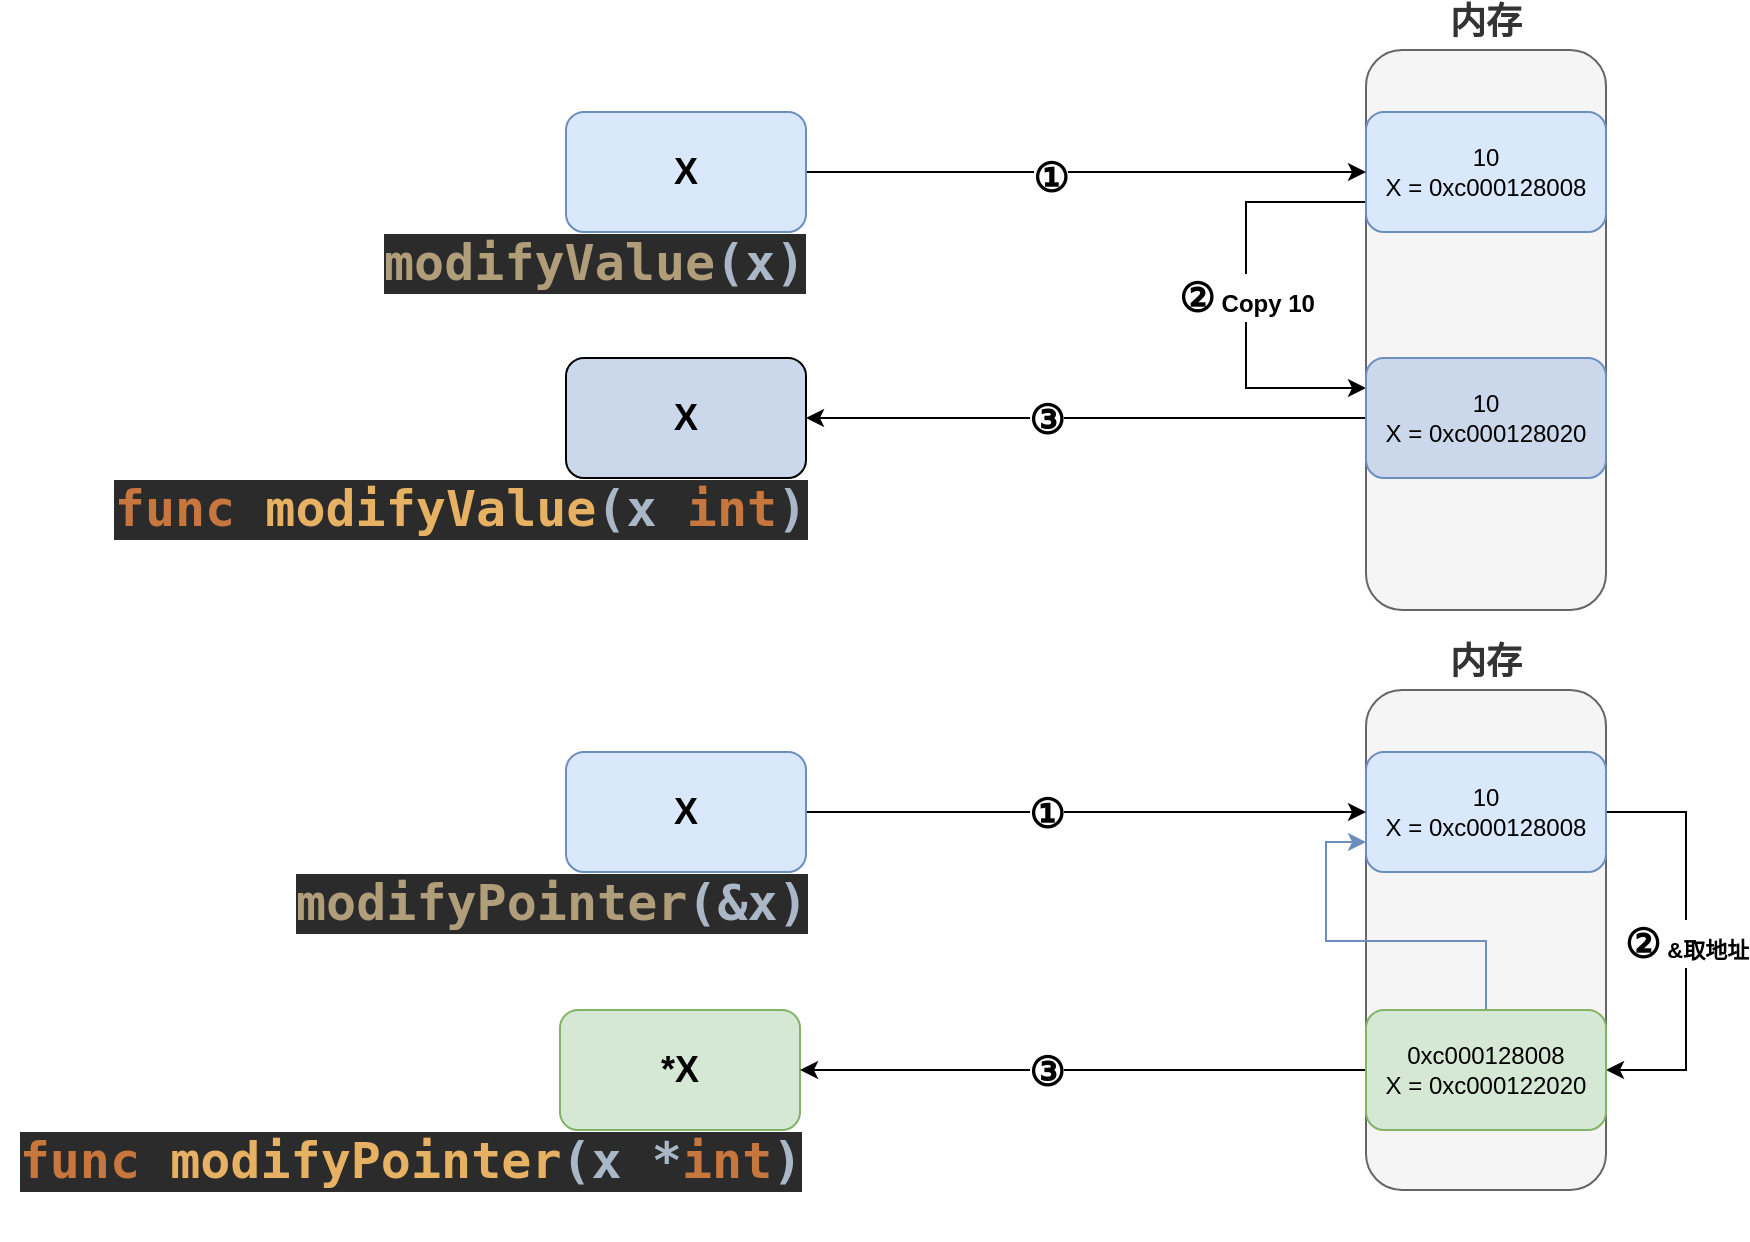 <mxfile version="14.6.13" type="device"><diagram id="VGdGWELwG58fW9zj_7II" name="第 1 页"><mxGraphModel dx="946" dy="627" grid="1" gridSize="10" guides="1" tooltips="1" connect="1" arrows="1" fold="1" page="1" pageScale="1" pageWidth="1169" pageHeight="827" math="0" shadow="0"><root><mxCell id="0"/><mxCell id="1" parent="0"/><mxCell id="EPlLPyoFmfeL0n5K5PoX-1" value="&lt;pre style=&quot;background-color: rgb(43 , 43 , 43) ; color: rgb(169 , 183 , 198) ; font-family: &amp;#34;jetbrains mono&amp;#34; , monospace ; font-size: 25px&quot;&gt;&lt;b&gt;&lt;span style=&quot;color: #c7773e&quot;&gt;func &lt;/span&gt;&lt;span style=&quot;color: #e6b163&quot;&gt;modifyValue&lt;/span&gt;(x &lt;span style=&quot;color: #c7773e&quot;&gt;int&lt;/span&gt;)&lt;/b&gt;&lt;/pre&gt;" style="text;html=1;align=center;verticalAlign=middle;resizable=0;points=[];autosize=1;strokeColor=none;" parent="1" vertex="1"><mxGeometry x="87" y="274" width="360" height="70" as="geometry"/></mxCell><mxCell id="EPlLPyoFmfeL0n5K5PoX-4" value="&lt;b&gt;&lt;font style=&quot;font-size: 18px&quot;&gt;X&lt;/font&gt;&lt;/b&gt;" style="rounded=1;whiteSpace=wrap;html=1;fillColor=#CBD8EB;" parent="1" vertex="1"><mxGeometry x="320" y="234" width="120" height="60" as="geometry"/></mxCell><mxCell id="EPlLPyoFmfeL0n5K5PoX-6" value="&lt;font style=&quot;font-size: 18px&quot;&gt;&lt;b&gt;内存&lt;/b&gt;&lt;/font&gt;" style="rounded=1;whiteSpace=wrap;html=1;labelPosition=center;verticalLabelPosition=top;align=center;verticalAlign=bottom;fillColor=#f5f5f5;strokeColor=#666666;fontColor=#333333;" parent="1" vertex="1"><mxGeometry x="720" y="80" width="120" height="280" as="geometry"/></mxCell><mxCell id="EPlLPyoFmfeL0n5K5PoX-19" value="&lt;b&gt;&lt;font style=&quot;font-size: 20px&quot;&gt;②&lt;/font&gt;&lt;span style=&quot;font-size: 12px&quot;&gt; Copy 10&lt;/span&gt;&lt;/b&gt;" style="edgeStyle=orthogonalEdgeStyle;rounded=0;orthogonalLoop=1;jettySize=auto;html=1;exitX=0;exitY=0.75;exitDx=0;exitDy=0;entryX=0;entryY=0.25;entryDx=0;entryDy=0;" parent="1" source="EPlLPyoFmfeL0n5K5PoX-8" target="EPlLPyoFmfeL0n5K5PoX-11" edge="1"><mxGeometry relative="1" as="geometry"><Array as="points"><mxPoint x="660" y="156"/><mxPoint x="660" y="249"/></Array></mxGeometry></mxCell><mxCell id="EPlLPyoFmfeL0n5K5PoX-8" value="10&lt;br&gt;X =&amp;nbsp;0xc000128008" style="rounded=1;whiteSpace=wrap;html=1;fillColor=#dae8fc;strokeColor=#6c8ebf;" parent="1" vertex="1"><mxGeometry x="720" y="111" width="120" height="60" as="geometry"/></mxCell><mxCell id="EPlLPyoFmfeL0n5K5PoX-24" style="edgeStyle=orthogonalEdgeStyle;rounded=0;orthogonalLoop=1;jettySize=auto;html=1;exitX=0;exitY=0.5;exitDx=0;exitDy=0;entryX=1;entryY=0.5;entryDx=0;entryDy=0;" parent="1" source="EPlLPyoFmfeL0n5K5PoX-11" target="EPlLPyoFmfeL0n5K5PoX-4" edge="1"><mxGeometry relative="1" as="geometry"/></mxCell><mxCell id="EPlLPyoFmfeL0n5K5PoX-43" value="③" style="edgeLabel;html=1;align=center;verticalAlign=middle;resizable=0;points=[];fontStyle=1;fontSize=20;" parent="EPlLPyoFmfeL0n5K5PoX-24" vertex="1" connectable="0"><mxGeometry x="0.036" y="1" relative="1" as="geometry"><mxPoint x="-15" y="-1" as="offset"/></mxGeometry></mxCell><mxCell id="EPlLPyoFmfeL0n5K5PoX-11" value="10&lt;br&gt;X =&amp;nbsp;0xc000128020" style="rounded=1;whiteSpace=wrap;html=1;strokeColor=#6c8ebf;fillColor=#CBD8EB;" parent="1" vertex="1"><mxGeometry x="720" y="234" width="120" height="60" as="geometry"/></mxCell><mxCell id="EPlLPyoFmfeL0n5K5PoX-12" value="&lt;pre style=&quot;background-color: rgb(43 , 43 , 43) ; color: rgb(169 , 183 , 198) ; font-family: &amp;#34;jetbrains mono&amp;#34; , monospace ; font-size: 25px&quot;&gt;&lt;pre style=&quot;font-family: &amp;#34;jetbrains mono&amp;#34; , monospace&quot;&gt;&lt;b&gt;&lt;span style=&quot;color: #b09d79&quot;&gt;modifyValue&lt;/span&gt;(x)&lt;/b&gt;&lt;/pre&gt;&lt;/pre&gt;" style="text;whiteSpace=wrap;html=1;" parent="1" vertex="1"><mxGeometry x="227" y="140" width="80" height="60" as="geometry"/></mxCell><mxCell id="EPlLPyoFmfeL0n5K5PoX-15" style="rounded=0;orthogonalLoop=1;jettySize=auto;html=1;exitX=1;exitY=0.5;exitDx=0;exitDy=0;entryX=0;entryY=0.5;entryDx=0;entryDy=0;" parent="1" source="EPlLPyoFmfeL0n5K5PoX-14" target="EPlLPyoFmfeL0n5K5PoX-8" edge="1"><mxGeometry relative="1" as="geometry"/></mxCell><mxCell id="EPlLPyoFmfeL0n5K5PoX-42" value="①" style="edgeLabel;html=1;align=center;verticalAlign=middle;resizable=0;points=[];fontStyle=1;fontSize=20;" parent="EPlLPyoFmfeL0n5K5PoX-15" vertex="1" connectable="0"><mxGeometry x="-0.129" y="-2" relative="1" as="geometry"><mxPoint as="offset"/></mxGeometry></mxCell><mxCell id="EPlLPyoFmfeL0n5K5PoX-14" value="&lt;b&gt;&lt;font style=&quot;font-size: 18px&quot;&gt;X&lt;/font&gt;&lt;/b&gt;" style="rounded=1;whiteSpace=wrap;html=1;fillColor=#dae8fc;strokeColor=#6c8ebf;" parent="1" vertex="1"><mxGeometry x="320" y="111" width="120" height="60" as="geometry"/></mxCell><mxCell id="EPlLPyoFmfeL0n5K5PoX-26" value="&lt;pre style=&quot;background-color: rgb(43 , 43 , 43) ; color: rgb(169 , 183 , 198) ; font-family: &amp;#34;jetbrains mono&amp;#34; , monospace ; font-size: 25px&quot;&gt;&lt;b&gt;&lt;span style=&quot;color: #c7773e&quot;&gt;func &lt;/span&gt;&lt;span style=&quot;color: #e6b163&quot;&gt;modifyPointer&lt;/span&gt;(x *&lt;span style=&quot;color: #c7773e&quot;&gt;int&lt;/span&gt;)&lt;/b&gt;&lt;/pre&gt;" style="text;html=1;align=center;verticalAlign=middle;resizable=0;points=[];autosize=1;strokeColor=none;" parent="1" vertex="1"><mxGeometry x="37" y="600" width="410" height="70" as="geometry"/></mxCell><mxCell id="EPlLPyoFmfeL0n5K5PoX-29" value="&lt;b&gt;&lt;font style=&quot;font-size: 18px&quot;&gt;*X&lt;/font&gt;&lt;/b&gt;" style="rounded=1;whiteSpace=wrap;html=1;fillColor=#d5e8d4;strokeColor=#82b366;" parent="1" vertex="1"><mxGeometry x="317" y="560" width="120" height="60" as="geometry"/></mxCell><mxCell id="EPlLPyoFmfeL0n5K5PoX-30" value="&lt;font style=&quot;font-size: 18px&quot;&gt;&lt;b&gt;内存&lt;/b&gt;&lt;/font&gt;" style="rounded=1;whiteSpace=wrap;html=1;labelPosition=center;verticalLabelPosition=top;align=center;verticalAlign=bottom;fillColor=#f5f5f5;strokeColor=#666666;fontColor=#333333;" parent="1" vertex="1"><mxGeometry x="720" y="400" width="120" height="250" as="geometry"/></mxCell><mxCell id="EPlLPyoFmfeL0n5K5PoX-32" value="&lt;b&gt;&lt;font style=&quot;font-size: 20px&quot;&gt;②&lt;/font&gt;&lt;span style=&quot;font-size: 12px&quot;&gt;&amp;nbsp;&lt;/span&gt;&lt;/b&gt;&lt;b&gt;&amp;amp;取地址&lt;/b&gt;" style="edgeStyle=orthogonalEdgeStyle;rounded=0;orthogonalLoop=1;jettySize=auto;html=1;exitX=1;exitY=0.5;exitDx=0;exitDy=0;entryX=1;entryY=0.5;entryDx=0;entryDy=0;" parent="1" source="EPlLPyoFmfeL0n5K5PoX-33" target="EPlLPyoFmfeL0n5K5PoX-37" edge="1"><mxGeometry relative="1" as="geometry"><Array as="points"><mxPoint x="880" y="461"/><mxPoint x="880" y="590"/></Array></mxGeometry></mxCell><mxCell id="EPlLPyoFmfeL0n5K5PoX-33" value="10&lt;br&gt;X =&amp;nbsp;0xc000128008" style="rounded=1;whiteSpace=wrap;html=1;fillColor=#dae8fc;strokeColor=#6c8ebf;" parent="1" vertex="1"><mxGeometry x="720" y="431" width="120" height="60" as="geometry"/></mxCell><mxCell id="EPlLPyoFmfeL0n5K5PoX-36" value="&lt;pre style=&quot;background-color: rgb(43 , 43 , 43) ; color: rgb(169 , 183 , 198) ; font-family: &amp;#34;jetbrains mono&amp;#34; , monospace ; font-size: 25px&quot;&gt;&lt;pre style=&quot;font-family: &amp;#34;jetbrains mono&amp;#34; , monospace&quot;&gt;&lt;b&gt;&lt;span style=&quot;color: #b09d79&quot;&gt;modifyPointer&lt;/span&gt;(&amp;amp;x)&lt;/b&gt;&lt;/pre&gt;&lt;/pre&gt;" style="text;whiteSpace=wrap;html=1;" parent="1" vertex="1"><mxGeometry x="183" y="460" width="80" height="60" as="geometry"/></mxCell><mxCell id="EPlLPyoFmfeL0n5K5PoX-40" style="edgeStyle=orthogonalEdgeStyle;rounded=0;orthogonalLoop=1;jettySize=auto;html=1;exitX=0;exitY=0.5;exitDx=0;exitDy=0;entryX=1;entryY=0.5;entryDx=0;entryDy=0;" parent="1" source="EPlLPyoFmfeL0n5K5PoX-37" target="EPlLPyoFmfeL0n5K5PoX-29" edge="1"><mxGeometry relative="1" as="geometry"/></mxCell><mxCell id="EPlLPyoFmfeL0n5K5PoX-45" value="&lt;span style=&quot;font-weight: 700&quot;&gt;③&lt;/span&gt;" style="edgeLabel;html=1;align=center;verticalAlign=middle;resizable=0;points=[];fontSize=20;" parent="EPlLPyoFmfeL0n5K5PoX-40" vertex="1" connectable="0"><mxGeometry x="0.074" y="-1" relative="1" as="geometry"><mxPoint x="-8" y="1" as="offset"/></mxGeometry></mxCell><mxCell id="EPlLPyoFmfeL0n5K5PoX-41" style="edgeStyle=orthogonalEdgeStyle;rounded=0;orthogonalLoop=1;jettySize=auto;html=1;entryX=0;entryY=0.75;entryDx=0;entryDy=0;fillColor=#dae8fc;strokeColor=#6c8ebf;" parent="1" source="EPlLPyoFmfeL0n5K5PoX-37" target="EPlLPyoFmfeL0n5K5PoX-33" edge="1"><mxGeometry relative="1" as="geometry"/></mxCell><mxCell id="EPlLPyoFmfeL0n5K5PoX-37" value="0xc000128008&lt;br&gt;X =&amp;nbsp;0xc000122020" style="rounded=1;whiteSpace=wrap;html=1;fillColor=#d5e8d4;strokeColor=#82b366;" parent="1" vertex="1"><mxGeometry x="720" y="560" width="120" height="60" as="geometry"/></mxCell><mxCell id="EPlLPyoFmfeL0n5K5PoX-38" style="rounded=0;orthogonalLoop=1;jettySize=auto;html=1;exitX=1;exitY=0.5;exitDx=0;exitDy=0;entryX=0;entryY=0.5;entryDx=0;entryDy=0;" parent="1" source="EPlLPyoFmfeL0n5K5PoX-39" target="EPlLPyoFmfeL0n5K5PoX-33" edge="1"><mxGeometry relative="1" as="geometry"/></mxCell><mxCell id="EPlLPyoFmfeL0n5K5PoX-44" value="&lt;span style=&quot;font-weight: 700&quot;&gt;①&lt;/span&gt;" style="edgeLabel;html=1;align=center;verticalAlign=middle;resizable=0;points=[];fontSize=20;" parent="EPlLPyoFmfeL0n5K5PoX-38" vertex="1" connectable="0"><mxGeometry x="-0.143" relative="1" as="geometry"><mxPoint as="offset"/></mxGeometry></mxCell><mxCell id="EPlLPyoFmfeL0n5K5PoX-39" value="&lt;b&gt;&lt;font style=&quot;font-size: 18px&quot;&gt;X&lt;/font&gt;&lt;/b&gt;" style="rounded=1;whiteSpace=wrap;html=1;fillColor=#dae8fc;strokeColor=#6c8ebf;" parent="1" vertex="1"><mxGeometry x="320" y="431" width="120" height="60" as="geometry"/></mxCell></root></mxGraphModel></diagram></mxfile>